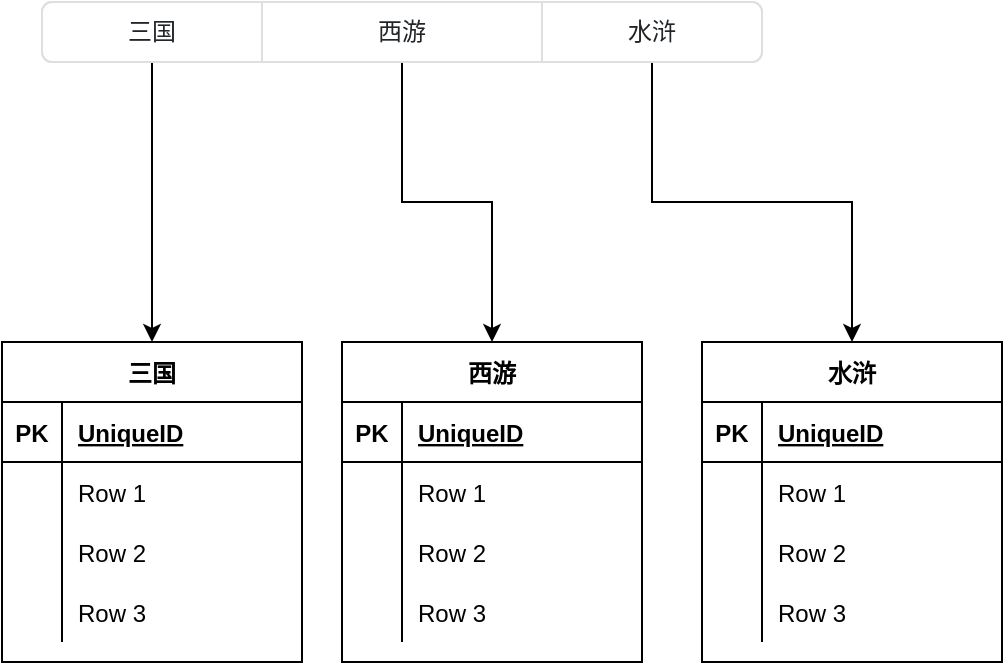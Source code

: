 <mxfile version="17.2.4" type="github">
  <diagram id="OGFFB7V5hABxfUEjXAlH" name="Page-1">
    <mxGraphModel dx="2462" dy="1122" grid="1" gridSize="10" guides="1" tooltips="1" connect="1" arrows="1" fold="1" page="0" pageScale="1" pageWidth="827" pageHeight="1169" math="0" shadow="0">
      <root>
        <mxCell id="0" />
        <mxCell id="1" parent="0" />
        <mxCell id="BKIrQNZ-5qNDVnhHtbxi-5" value="" style="html=1;shadow=0;dashed=0;shape=mxgraph.bootstrap.rrect;rSize=5;strokeColor=#DFDFDF;html=1;whiteSpace=wrap;fillColor=#ffffff;fontColor=#212529;" vertex="1" parent="1">
          <mxGeometry x="-40" y="360" width="360" height="30" as="geometry" />
        </mxCell>
        <mxCell id="BKIrQNZ-5qNDVnhHtbxi-50" style="edgeStyle=orthogonalEdgeStyle;rounded=0;orthogonalLoop=1;jettySize=auto;html=1;" edge="1" parent="BKIrQNZ-5qNDVnhHtbxi-5" source="BKIrQNZ-5qNDVnhHtbxi-8" target="BKIrQNZ-5qNDVnhHtbxi-37">
          <mxGeometry relative="1" as="geometry" />
        </mxCell>
        <mxCell id="BKIrQNZ-5qNDVnhHtbxi-36" style="edgeStyle=orthogonalEdgeStyle;rounded=0;orthogonalLoop=1;jettySize=auto;html=1;" edge="1" parent="BKIrQNZ-5qNDVnhHtbxi-5" source="BKIrQNZ-5qNDVnhHtbxi-7" target="BKIrQNZ-5qNDVnhHtbxi-23">
          <mxGeometry relative="1" as="geometry" />
        </mxCell>
        <mxCell id="BKIrQNZ-5qNDVnhHtbxi-22" style="edgeStyle=orthogonalEdgeStyle;rounded=0;orthogonalLoop=1;jettySize=auto;html=1;" edge="1" parent="BKIrQNZ-5qNDVnhHtbxi-5" source="BKIrQNZ-5qNDVnhHtbxi-6" target="BKIrQNZ-5qNDVnhHtbxi-9">
          <mxGeometry relative="1" as="geometry" />
        </mxCell>
        <mxCell id="BKIrQNZ-5qNDVnhHtbxi-6" value="三国" style="strokeColor=inherit;fillColor=inherit;gradientColor=inherit;fontColor=inherit;html=1;shadow=0;dashed=0;shape=mxgraph.bootstrap.leftButton;rSize=5;perimeter=none;whiteSpace=wrap;resizeHeight=1;" vertex="1" parent="BKIrQNZ-5qNDVnhHtbxi-5">
          <mxGeometry width="110" height="30" relative="1" as="geometry" />
        </mxCell>
        <mxCell id="BKIrQNZ-5qNDVnhHtbxi-7" value="西游" style="strokeColor=inherit;fillColor=inherit;gradientColor=inherit;fontColor=inherit;html=1;shadow=0;dashed=0;perimeter=none;whiteSpace=wrap;resizeHeight=1;" vertex="1" parent="BKIrQNZ-5qNDVnhHtbxi-5">
          <mxGeometry width="140" height="30" relative="1" as="geometry">
            <mxPoint x="110" as="offset" />
          </mxGeometry>
        </mxCell>
        <mxCell id="BKIrQNZ-5qNDVnhHtbxi-8" value="水浒" style="strokeColor=inherit;fillColor=inherit;gradientColor=inherit;fontColor=inherit;html=1;shadow=0;dashed=0;shape=mxgraph.bootstrap.rightButton;rSize=5;perimeter=none;whiteSpace=wrap;resizeHeight=1;" vertex="1" parent="BKIrQNZ-5qNDVnhHtbxi-5">
          <mxGeometry x="1" width="110" height="30" relative="1" as="geometry">
            <mxPoint x="-110" as="offset" />
          </mxGeometry>
        </mxCell>
        <mxCell id="BKIrQNZ-5qNDVnhHtbxi-9" value="三国" style="shape=table;startSize=30;container=1;collapsible=1;childLayout=tableLayout;fixedRows=1;rowLines=0;fontStyle=1;align=center;resizeLast=1;" vertex="1" parent="1">
          <mxGeometry x="-60" y="530" width="150" height="160" as="geometry" />
        </mxCell>
        <mxCell id="BKIrQNZ-5qNDVnhHtbxi-10" value="" style="shape=tableRow;horizontal=0;startSize=0;swimlaneHead=0;swimlaneBody=0;fillColor=none;collapsible=0;dropTarget=0;points=[[0,0.5],[1,0.5]];portConstraint=eastwest;top=0;left=0;right=0;bottom=1;" vertex="1" parent="BKIrQNZ-5qNDVnhHtbxi-9">
          <mxGeometry y="30" width="150" height="30" as="geometry" />
        </mxCell>
        <mxCell id="BKIrQNZ-5qNDVnhHtbxi-11" value="PK" style="shape=partialRectangle;connectable=0;fillColor=none;top=0;left=0;bottom=0;right=0;fontStyle=1;overflow=hidden;" vertex="1" parent="BKIrQNZ-5qNDVnhHtbxi-10">
          <mxGeometry width="30" height="30" as="geometry">
            <mxRectangle width="30" height="30" as="alternateBounds" />
          </mxGeometry>
        </mxCell>
        <mxCell id="BKIrQNZ-5qNDVnhHtbxi-12" value="UniqueID" style="shape=partialRectangle;connectable=0;fillColor=none;top=0;left=0;bottom=0;right=0;align=left;spacingLeft=6;fontStyle=5;overflow=hidden;" vertex="1" parent="BKIrQNZ-5qNDVnhHtbxi-10">
          <mxGeometry x="30" width="120" height="30" as="geometry">
            <mxRectangle width="120" height="30" as="alternateBounds" />
          </mxGeometry>
        </mxCell>
        <mxCell id="BKIrQNZ-5qNDVnhHtbxi-13" value="" style="shape=tableRow;horizontal=0;startSize=0;swimlaneHead=0;swimlaneBody=0;fillColor=none;collapsible=0;dropTarget=0;points=[[0,0.5],[1,0.5]];portConstraint=eastwest;top=0;left=0;right=0;bottom=0;" vertex="1" parent="BKIrQNZ-5qNDVnhHtbxi-9">
          <mxGeometry y="60" width="150" height="30" as="geometry" />
        </mxCell>
        <mxCell id="BKIrQNZ-5qNDVnhHtbxi-14" value="" style="shape=partialRectangle;connectable=0;fillColor=none;top=0;left=0;bottom=0;right=0;editable=1;overflow=hidden;" vertex="1" parent="BKIrQNZ-5qNDVnhHtbxi-13">
          <mxGeometry width="30" height="30" as="geometry">
            <mxRectangle width="30" height="30" as="alternateBounds" />
          </mxGeometry>
        </mxCell>
        <mxCell id="BKIrQNZ-5qNDVnhHtbxi-15" value="Row 1" style="shape=partialRectangle;connectable=0;fillColor=none;top=0;left=0;bottom=0;right=0;align=left;spacingLeft=6;overflow=hidden;" vertex="1" parent="BKIrQNZ-5qNDVnhHtbxi-13">
          <mxGeometry x="30" width="120" height="30" as="geometry">
            <mxRectangle width="120" height="30" as="alternateBounds" />
          </mxGeometry>
        </mxCell>
        <mxCell id="BKIrQNZ-5qNDVnhHtbxi-16" value="" style="shape=tableRow;horizontal=0;startSize=0;swimlaneHead=0;swimlaneBody=0;fillColor=none;collapsible=0;dropTarget=0;points=[[0,0.5],[1,0.5]];portConstraint=eastwest;top=0;left=0;right=0;bottom=0;" vertex="1" parent="BKIrQNZ-5qNDVnhHtbxi-9">
          <mxGeometry y="90" width="150" height="30" as="geometry" />
        </mxCell>
        <mxCell id="BKIrQNZ-5qNDVnhHtbxi-17" value="" style="shape=partialRectangle;connectable=0;fillColor=none;top=0;left=0;bottom=0;right=0;editable=1;overflow=hidden;" vertex="1" parent="BKIrQNZ-5qNDVnhHtbxi-16">
          <mxGeometry width="30" height="30" as="geometry">
            <mxRectangle width="30" height="30" as="alternateBounds" />
          </mxGeometry>
        </mxCell>
        <mxCell id="BKIrQNZ-5qNDVnhHtbxi-18" value="Row 2" style="shape=partialRectangle;connectable=0;fillColor=none;top=0;left=0;bottom=0;right=0;align=left;spacingLeft=6;overflow=hidden;" vertex="1" parent="BKIrQNZ-5qNDVnhHtbxi-16">
          <mxGeometry x="30" width="120" height="30" as="geometry">
            <mxRectangle width="120" height="30" as="alternateBounds" />
          </mxGeometry>
        </mxCell>
        <mxCell id="BKIrQNZ-5qNDVnhHtbxi-19" value="" style="shape=tableRow;horizontal=0;startSize=0;swimlaneHead=0;swimlaneBody=0;fillColor=none;collapsible=0;dropTarget=0;points=[[0,0.5],[1,0.5]];portConstraint=eastwest;top=0;left=0;right=0;bottom=0;" vertex="1" parent="BKIrQNZ-5qNDVnhHtbxi-9">
          <mxGeometry y="120" width="150" height="30" as="geometry" />
        </mxCell>
        <mxCell id="BKIrQNZ-5qNDVnhHtbxi-20" value="" style="shape=partialRectangle;connectable=0;fillColor=none;top=0;left=0;bottom=0;right=0;editable=1;overflow=hidden;" vertex="1" parent="BKIrQNZ-5qNDVnhHtbxi-19">
          <mxGeometry width="30" height="30" as="geometry">
            <mxRectangle width="30" height="30" as="alternateBounds" />
          </mxGeometry>
        </mxCell>
        <mxCell id="BKIrQNZ-5qNDVnhHtbxi-21" value="Row 3" style="shape=partialRectangle;connectable=0;fillColor=none;top=0;left=0;bottom=0;right=0;align=left;spacingLeft=6;overflow=hidden;" vertex="1" parent="BKIrQNZ-5qNDVnhHtbxi-19">
          <mxGeometry x="30" width="120" height="30" as="geometry">
            <mxRectangle width="120" height="30" as="alternateBounds" />
          </mxGeometry>
        </mxCell>
        <mxCell id="BKIrQNZ-5qNDVnhHtbxi-23" value="西游" style="shape=table;startSize=30;container=1;collapsible=1;childLayout=tableLayout;fixedRows=1;rowLines=0;fontStyle=1;align=center;resizeLast=1;" vertex="1" parent="1">
          <mxGeometry x="110" y="530" width="150" height="160" as="geometry" />
        </mxCell>
        <mxCell id="BKIrQNZ-5qNDVnhHtbxi-24" value="" style="shape=tableRow;horizontal=0;startSize=0;swimlaneHead=0;swimlaneBody=0;fillColor=none;collapsible=0;dropTarget=0;points=[[0,0.5],[1,0.5]];portConstraint=eastwest;top=0;left=0;right=0;bottom=1;" vertex="1" parent="BKIrQNZ-5qNDVnhHtbxi-23">
          <mxGeometry y="30" width="150" height="30" as="geometry" />
        </mxCell>
        <mxCell id="BKIrQNZ-5qNDVnhHtbxi-25" value="PK" style="shape=partialRectangle;connectable=0;fillColor=none;top=0;left=0;bottom=0;right=0;fontStyle=1;overflow=hidden;" vertex="1" parent="BKIrQNZ-5qNDVnhHtbxi-24">
          <mxGeometry width="30" height="30" as="geometry">
            <mxRectangle width="30" height="30" as="alternateBounds" />
          </mxGeometry>
        </mxCell>
        <mxCell id="BKIrQNZ-5qNDVnhHtbxi-26" value="UniqueID" style="shape=partialRectangle;connectable=0;fillColor=none;top=0;left=0;bottom=0;right=0;align=left;spacingLeft=6;fontStyle=5;overflow=hidden;" vertex="1" parent="BKIrQNZ-5qNDVnhHtbxi-24">
          <mxGeometry x="30" width="120" height="30" as="geometry">
            <mxRectangle width="120" height="30" as="alternateBounds" />
          </mxGeometry>
        </mxCell>
        <mxCell id="BKIrQNZ-5qNDVnhHtbxi-27" value="" style="shape=tableRow;horizontal=0;startSize=0;swimlaneHead=0;swimlaneBody=0;fillColor=none;collapsible=0;dropTarget=0;points=[[0,0.5],[1,0.5]];portConstraint=eastwest;top=0;left=0;right=0;bottom=0;" vertex="1" parent="BKIrQNZ-5qNDVnhHtbxi-23">
          <mxGeometry y="60" width="150" height="30" as="geometry" />
        </mxCell>
        <mxCell id="BKIrQNZ-5qNDVnhHtbxi-28" value="" style="shape=partialRectangle;connectable=0;fillColor=none;top=0;left=0;bottom=0;right=0;editable=1;overflow=hidden;" vertex="1" parent="BKIrQNZ-5qNDVnhHtbxi-27">
          <mxGeometry width="30" height="30" as="geometry">
            <mxRectangle width="30" height="30" as="alternateBounds" />
          </mxGeometry>
        </mxCell>
        <mxCell id="BKIrQNZ-5qNDVnhHtbxi-29" value="Row 1" style="shape=partialRectangle;connectable=0;fillColor=none;top=0;left=0;bottom=0;right=0;align=left;spacingLeft=6;overflow=hidden;" vertex="1" parent="BKIrQNZ-5qNDVnhHtbxi-27">
          <mxGeometry x="30" width="120" height="30" as="geometry">
            <mxRectangle width="120" height="30" as="alternateBounds" />
          </mxGeometry>
        </mxCell>
        <mxCell id="BKIrQNZ-5qNDVnhHtbxi-30" value="" style="shape=tableRow;horizontal=0;startSize=0;swimlaneHead=0;swimlaneBody=0;fillColor=none;collapsible=0;dropTarget=0;points=[[0,0.5],[1,0.5]];portConstraint=eastwest;top=0;left=0;right=0;bottom=0;" vertex="1" parent="BKIrQNZ-5qNDVnhHtbxi-23">
          <mxGeometry y="90" width="150" height="30" as="geometry" />
        </mxCell>
        <mxCell id="BKIrQNZ-5qNDVnhHtbxi-31" value="" style="shape=partialRectangle;connectable=0;fillColor=none;top=0;left=0;bottom=0;right=0;editable=1;overflow=hidden;" vertex="1" parent="BKIrQNZ-5qNDVnhHtbxi-30">
          <mxGeometry width="30" height="30" as="geometry">
            <mxRectangle width="30" height="30" as="alternateBounds" />
          </mxGeometry>
        </mxCell>
        <mxCell id="BKIrQNZ-5qNDVnhHtbxi-32" value="Row 2" style="shape=partialRectangle;connectable=0;fillColor=none;top=0;left=0;bottom=0;right=0;align=left;spacingLeft=6;overflow=hidden;" vertex="1" parent="BKIrQNZ-5qNDVnhHtbxi-30">
          <mxGeometry x="30" width="120" height="30" as="geometry">
            <mxRectangle width="120" height="30" as="alternateBounds" />
          </mxGeometry>
        </mxCell>
        <mxCell id="BKIrQNZ-5qNDVnhHtbxi-33" value="" style="shape=tableRow;horizontal=0;startSize=0;swimlaneHead=0;swimlaneBody=0;fillColor=none;collapsible=0;dropTarget=0;points=[[0,0.5],[1,0.5]];portConstraint=eastwest;top=0;left=0;right=0;bottom=0;" vertex="1" parent="BKIrQNZ-5qNDVnhHtbxi-23">
          <mxGeometry y="120" width="150" height="30" as="geometry" />
        </mxCell>
        <mxCell id="BKIrQNZ-5qNDVnhHtbxi-34" value="" style="shape=partialRectangle;connectable=0;fillColor=none;top=0;left=0;bottom=0;right=0;editable=1;overflow=hidden;" vertex="1" parent="BKIrQNZ-5qNDVnhHtbxi-33">
          <mxGeometry width="30" height="30" as="geometry">
            <mxRectangle width="30" height="30" as="alternateBounds" />
          </mxGeometry>
        </mxCell>
        <mxCell id="BKIrQNZ-5qNDVnhHtbxi-35" value="Row 3" style="shape=partialRectangle;connectable=0;fillColor=none;top=0;left=0;bottom=0;right=0;align=left;spacingLeft=6;overflow=hidden;" vertex="1" parent="BKIrQNZ-5qNDVnhHtbxi-33">
          <mxGeometry x="30" width="120" height="30" as="geometry">
            <mxRectangle width="120" height="30" as="alternateBounds" />
          </mxGeometry>
        </mxCell>
        <mxCell id="BKIrQNZ-5qNDVnhHtbxi-37" value="水浒" style="shape=table;startSize=30;container=1;collapsible=1;childLayout=tableLayout;fixedRows=1;rowLines=0;fontStyle=1;align=center;resizeLast=1;" vertex="1" parent="1">
          <mxGeometry x="290" y="530" width="150" height="160" as="geometry" />
        </mxCell>
        <mxCell id="BKIrQNZ-5qNDVnhHtbxi-38" value="" style="shape=tableRow;horizontal=0;startSize=0;swimlaneHead=0;swimlaneBody=0;fillColor=none;collapsible=0;dropTarget=0;points=[[0,0.5],[1,0.5]];portConstraint=eastwest;top=0;left=0;right=0;bottom=1;" vertex="1" parent="BKIrQNZ-5qNDVnhHtbxi-37">
          <mxGeometry y="30" width="150" height="30" as="geometry" />
        </mxCell>
        <mxCell id="BKIrQNZ-5qNDVnhHtbxi-39" value="PK" style="shape=partialRectangle;connectable=0;fillColor=none;top=0;left=0;bottom=0;right=0;fontStyle=1;overflow=hidden;" vertex="1" parent="BKIrQNZ-5qNDVnhHtbxi-38">
          <mxGeometry width="30" height="30" as="geometry">
            <mxRectangle width="30" height="30" as="alternateBounds" />
          </mxGeometry>
        </mxCell>
        <mxCell id="BKIrQNZ-5qNDVnhHtbxi-40" value="UniqueID" style="shape=partialRectangle;connectable=0;fillColor=none;top=0;left=0;bottom=0;right=0;align=left;spacingLeft=6;fontStyle=5;overflow=hidden;" vertex="1" parent="BKIrQNZ-5qNDVnhHtbxi-38">
          <mxGeometry x="30" width="120" height="30" as="geometry">
            <mxRectangle width="120" height="30" as="alternateBounds" />
          </mxGeometry>
        </mxCell>
        <mxCell id="BKIrQNZ-5qNDVnhHtbxi-41" value="" style="shape=tableRow;horizontal=0;startSize=0;swimlaneHead=0;swimlaneBody=0;fillColor=none;collapsible=0;dropTarget=0;points=[[0,0.5],[1,0.5]];portConstraint=eastwest;top=0;left=0;right=0;bottom=0;" vertex="1" parent="BKIrQNZ-5qNDVnhHtbxi-37">
          <mxGeometry y="60" width="150" height="30" as="geometry" />
        </mxCell>
        <mxCell id="BKIrQNZ-5qNDVnhHtbxi-42" value="" style="shape=partialRectangle;connectable=0;fillColor=none;top=0;left=0;bottom=0;right=0;editable=1;overflow=hidden;" vertex="1" parent="BKIrQNZ-5qNDVnhHtbxi-41">
          <mxGeometry width="30" height="30" as="geometry">
            <mxRectangle width="30" height="30" as="alternateBounds" />
          </mxGeometry>
        </mxCell>
        <mxCell id="BKIrQNZ-5qNDVnhHtbxi-43" value="Row 1" style="shape=partialRectangle;connectable=0;fillColor=none;top=0;left=0;bottom=0;right=0;align=left;spacingLeft=6;overflow=hidden;" vertex="1" parent="BKIrQNZ-5qNDVnhHtbxi-41">
          <mxGeometry x="30" width="120" height="30" as="geometry">
            <mxRectangle width="120" height="30" as="alternateBounds" />
          </mxGeometry>
        </mxCell>
        <mxCell id="BKIrQNZ-5qNDVnhHtbxi-44" value="" style="shape=tableRow;horizontal=0;startSize=0;swimlaneHead=0;swimlaneBody=0;fillColor=none;collapsible=0;dropTarget=0;points=[[0,0.5],[1,0.5]];portConstraint=eastwest;top=0;left=0;right=0;bottom=0;" vertex="1" parent="BKIrQNZ-5qNDVnhHtbxi-37">
          <mxGeometry y="90" width="150" height="30" as="geometry" />
        </mxCell>
        <mxCell id="BKIrQNZ-5qNDVnhHtbxi-45" value="" style="shape=partialRectangle;connectable=0;fillColor=none;top=0;left=0;bottom=0;right=0;editable=1;overflow=hidden;" vertex="1" parent="BKIrQNZ-5qNDVnhHtbxi-44">
          <mxGeometry width="30" height="30" as="geometry">
            <mxRectangle width="30" height="30" as="alternateBounds" />
          </mxGeometry>
        </mxCell>
        <mxCell id="BKIrQNZ-5qNDVnhHtbxi-46" value="Row 2" style="shape=partialRectangle;connectable=0;fillColor=none;top=0;left=0;bottom=0;right=0;align=left;spacingLeft=6;overflow=hidden;" vertex="1" parent="BKIrQNZ-5qNDVnhHtbxi-44">
          <mxGeometry x="30" width="120" height="30" as="geometry">
            <mxRectangle width="120" height="30" as="alternateBounds" />
          </mxGeometry>
        </mxCell>
        <mxCell id="BKIrQNZ-5qNDVnhHtbxi-47" value="" style="shape=tableRow;horizontal=0;startSize=0;swimlaneHead=0;swimlaneBody=0;fillColor=none;collapsible=0;dropTarget=0;points=[[0,0.5],[1,0.5]];portConstraint=eastwest;top=0;left=0;right=0;bottom=0;" vertex="1" parent="BKIrQNZ-5qNDVnhHtbxi-37">
          <mxGeometry y="120" width="150" height="30" as="geometry" />
        </mxCell>
        <mxCell id="BKIrQNZ-5qNDVnhHtbxi-48" value="" style="shape=partialRectangle;connectable=0;fillColor=none;top=0;left=0;bottom=0;right=0;editable=1;overflow=hidden;" vertex="1" parent="BKIrQNZ-5qNDVnhHtbxi-47">
          <mxGeometry width="30" height="30" as="geometry">
            <mxRectangle width="30" height="30" as="alternateBounds" />
          </mxGeometry>
        </mxCell>
        <mxCell id="BKIrQNZ-5qNDVnhHtbxi-49" value="Row 3" style="shape=partialRectangle;connectable=0;fillColor=none;top=0;left=0;bottom=0;right=0;align=left;spacingLeft=6;overflow=hidden;" vertex="1" parent="BKIrQNZ-5qNDVnhHtbxi-47">
          <mxGeometry x="30" width="120" height="30" as="geometry">
            <mxRectangle width="120" height="30" as="alternateBounds" />
          </mxGeometry>
        </mxCell>
      </root>
    </mxGraphModel>
  </diagram>
</mxfile>
